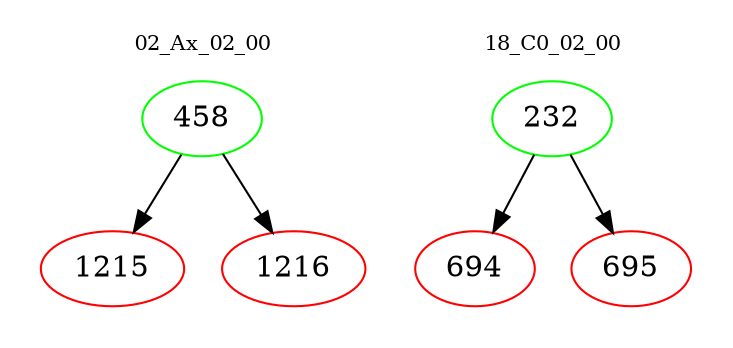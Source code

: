 digraph{
subgraph cluster_0 {
color = white
label = "02_Ax_02_00";
fontsize=10;
T0_458 [label="458", color="green"]
T0_458 -> T0_1215 [color="black"]
T0_1215 [label="1215", color="red"]
T0_458 -> T0_1216 [color="black"]
T0_1216 [label="1216", color="red"]
}
subgraph cluster_1 {
color = white
label = "18_C0_02_00";
fontsize=10;
T1_232 [label="232", color="green"]
T1_232 -> T1_694 [color="black"]
T1_694 [label="694", color="red"]
T1_232 -> T1_695 [color="black"]
T1_695 [label="695", color="red"]
}
}
